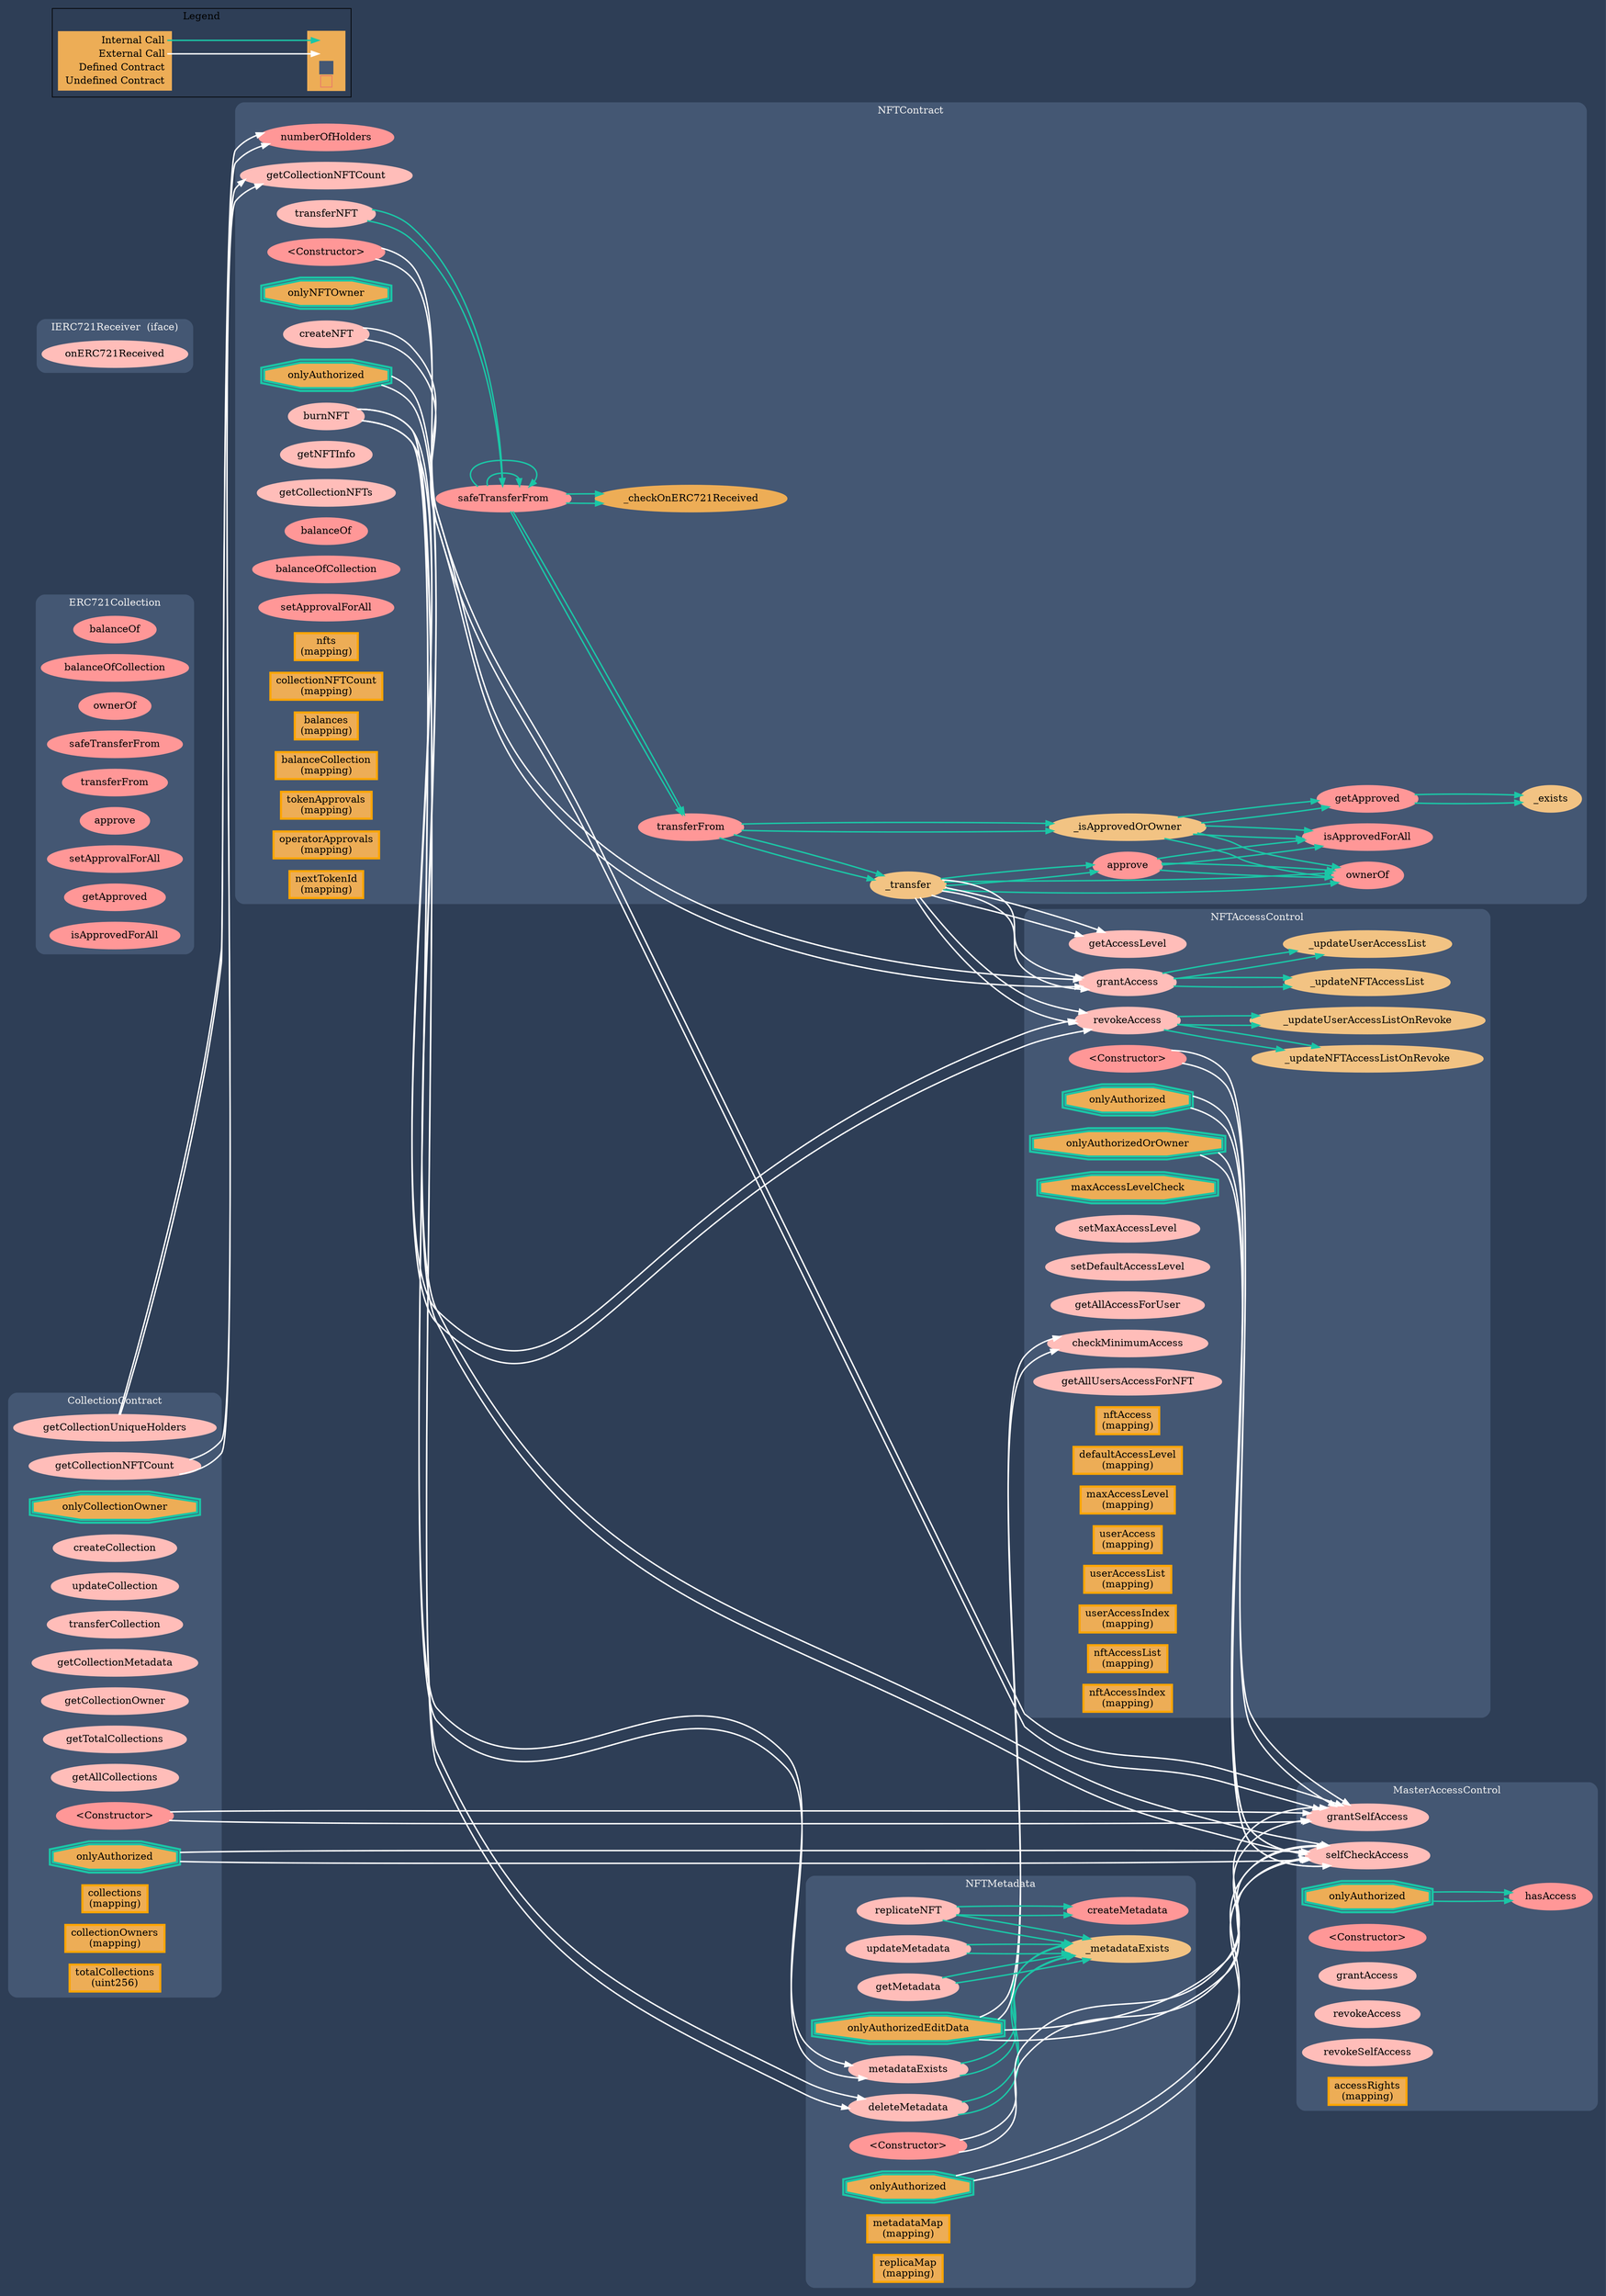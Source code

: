 digraph G {
  graph [ ratio = "auto", page = "100", compound =true, bgcolor = "#2e3e56" ];
  node [ style = "filled", fillcolor = "#edad56", color = "#edad56", penwidth =3 ];
  edge [ color = "#fcfcfc", penwidth =2, fontname = "helvetica Neue Ultra Light" ];



subgraph "clusterCollectionContract" {
  graph [ label = "CollectionContract", color = "#445773", fontcolor = "#f0f0f0", style = "rounded", bgcolor = "#445773" ];
  "CollectionContract.<Constructor>" [ label = "<Constructor>", color = "#FF9797", fillcolor = "#FF9797" ];
  "CollectionContract.onlyAuthorized" [ label = "onlyAuthorized", color = "#1bc6a6", shape =doubleoctagon ];
  "CollectionContract.onlyCollectionOwner" [ label = "onlyCollectionOwner", color = "#1bc6a6", shape =doubleoctagon ];
  "CollectionContract.createCollection" [ label = "createCollection", color = "#ffbdb9", fillcolor = "#ffbdb9" ];
  "CollectionContract.updateCollection" [ label = "updateCollection", color = "#ffbdb9", fillcolor = "#ffbdb9" ];
  "CollectionContract.transferCollection" [ label = "transferCollection", color = "#ffbdb9", fillcolor = "#ffbdb9" ];
  "CollectionContract.getCollectionMetadata" [ label = "getCollectionMetadata", color = "#ffbdb9", fillcolor = "#ffbdb9" ];
  "CollectionContract.getCollectionOwner" [ label = "getCollectionOwner", color = "#ffbdb9", fillcolor = "#ffbdb9" ];
  "CollectionContract.getTotalCollections" [ label = "getTotalCollections", color = "#ffbdb9", fillcolor = "#ffbdb9" ];
  "CollectionContract.getAllCollections" [ label = "getAllCollections", color = "#ffbdb9", fillcolor = "#ffbdb9" ];
  "CollectionContract.getCollectionNFTCount" [ label = "getCollectionNFTCount", color = "#ffbdb9", fillcolor = "#ffbdb9" ];
  "CollectionContract.getCollectionUniqueHolders" [ label = "getCollectionUniqueHolders", color = "#ffbdb9", fillcolor = "#ffbdb9" ];

"CollectionContract.collections" [ label = "collections\n(mapping)", shape = "rectangle", color = "#FFA500" ];
"CollectionContract.collectionOwners" [ label = "collectionOwners\n(mapping)", shape = "rectangle", color = "#FFA500" ];
"CollectionContract.totalCollections" [ label = "totalCollections\n(uint256)", shape = "rectangle", color = "#FFA500" ];

}

subgraph "clusterMasterAccessControl" {
  graph [ label = "MasterAccessControl", color = "#445773", fontcolor = "#f0f0f0", style = "rounded", bgcolor = "#445773" ];
  "MasterAccessControl.grantSelfAccess" [ label = "grantSelfAccess", color = "#ffbdb9", fillcolor = "#ffbdb9" ];
  "MasterAccessControl.selfCheckAccess" [ label = "selfCheckAccess", color = "#ffbdb9", fillcolor = "#ffbdb9" ];
  "MasterAccessControl.onlyAuthorized" [ label = "onlyAuthorized", color = "#1bc6a6", shape =doubleoctagon ];
  "MasterAccessControl.<Constructor>" [ label = "<Constructor>", color = "#FF9797", fillcolor = "#FF9797" ];
  "MasterAccessControl.grantAccess" [ label = "grantAccess", color = "#ffbdb9", fillcolor = "#ffbdb9" ];
  "MasterAccessControl.revokeAccess" [ label = "revokeAccess", color = "#ffbdb9", fillcolor = "#ffbdb9" ];
  "MasterAccessControl.revokeSelfAccess" [ label = "revokeSelfAccess", color = "#ffbdb9", fillcolor = "#ffbdb9" ];
  "MasterAccessControl.hasAccess" [ label = "hasAccess", color = "#FF9797", fillcolor = "#FF9797" ];

  "MasterAccessControl.accessRights" [ label = "accessRights\n(mapping)", shape = "rectangle", color = "#FFA500" ];
}

subgraph "clusterERC721Collection" {
  graph [ label = "ERC721Collection", color = "#445773", fontcolor = "#f0f0f0", style = "rounded", bgcolor = "#445773" ];
  "ERC721Collection.balanceOf" [ label = "balanceOf", color = "#FF9797", fillcolor = "#FF9797" ];
  "ERC721Collection.balanceOfCollection" [ label = "balanceOfCollection", color = "#FF9797", fillcolor = "#FF9797" ];
  "ERC721Collection.ownerOf" [ label = "ownerOf", color = "#FF9797", fillcolor = "#FF9797" ];
  "ERC721Collection.safeTransferFrom" [ label = "safeTransferFrom", color = "#FF9797", fillcolor = "#FF9797" ];
  "ERC721Collection.transferFrom" [ label = "transferFrom", color = "#FF9797", fillcolor = "#FF9797" ];
  "ERC721Collection.approve" [ label = "approve", color = "#FF9797", fillcolor = "#FF9797" ];
  "ERC721Collection.setApprovalForAll" [ label = "setApprovalForAll", color = "#FF9797", fillcolor = "#FF9797" ];
  "ERC721Collection.getApproved" [ label = "getApproved", color = "#FF9797", fillcolor = "#FF9797" ];
  "ERC721Collection.isApprovedForAll" [ label = "isApprovedForAll", color = "#FF9797", fillcolor = "#FF9797" ];



}

subgraph "clusterNFTContract" {
  graph [ label = "NFTContract", color = "#445773", fontcolor = "#f0f0f0", style = "rounded", bgcolor = "#445773" ];
  "NFTContract.getCollectionNFTCount" [ label = "getCollectionNFTCount", color = "#ffbdb9", fillcolor = "#ffbdb9" ];
  "NFTContract.numberOfHolders" [ label = "numberOfHolders", color = "#FF9797", fillcolor = "#FF9797" ];
  "NFTContract.<Constructor>" [ label = "<Constructor>", color = "#FF9797", fillcolor = "#FF9797" ];
  "NFTContract.onlyAuthorized" [ label = "onlyAuthorized", color = "#1bc6a6", shape =doubleoctagon ];
  "NFTContract.onlyNFTOwner" [ label = "onlyNFTOwner", color = "#1bc6a6", shape =doubleoctagon ];
  "NFTContract.createNFT" [ label = "createNFT", color = "#ffbdb9", fillcolor = "#ffbdb9" ];
  "NFTContract.burnNFT" [ label = "burnNFT", color = "#ffbdb9", fillcolor = "#ffbdb9" ];
  "NFTContract.transferNFT" [ label = "transferNFT", color = "#ffbdb9", fillcolor = "#ffbdb9" ];
  "NFTContract.getNFTInfo" [ label = "getNFTInfo", color = "#ffbdb9", fillcolor = "#ffbdb9" ];
  "NFTContract.getCollectionNFTs" [ label = "getCollectionNFTs", color = "#ffbdb9", fillcolor = "#ffbdb9" ];
  "NFTContract.balanceOf" [ label = "balanceOf", color = "#FF9797", fillcolor = "#FF9797" ];
  "NFTContract.balanceOfCollection" [ label = "balanceOfCollection", color = "#FF9797", fillcolor = "#FF9797" ];
  "NFTContract.ownerOf" [ label = "ownerOf", color = "#FF9797", fillcolor = "#FF9797" ];
  "NFTContract.safeTransferFrom" [ label = "safeTransferFrom", color = "#FF9797", fillcolor = "#FF9797" ];
  "NFTContract.transferFrom" [ label = "transferFrom", color = "#FF9797", fillcolor = "#FF9797" ];
  "NFTContract.approve" [ label = "approve", color = "#FF9797", fillcolor = "#FF9797" ];
  "NFTContract.setApprovalForAll" [ label = "setApprovalForAll", color = "#FF9797", fillcolor = "#FF9797" ];
  "NFTContract.getApproved" [ label = "getApproved", color = "#FF9797", fillcolor = "#FF9797" ];
  "NFTContract.isApprovedForAll" [ label = "isApprovedForAll", color = "#FF9797", fillcolor = "#FF9797" ];
  "NFTContract._exists" [ label = "_exists", color = "#f2c383", fillcolor = "#f2c383" ];
  "NFTContract._isApprovedOrOwner" [ label = "_isApprovedOrOwner", color = "#f2c383", fillcolor = "#f2c383" ];
  "NFTContract._transfer" [ label = "_transfer", color = "#f2c383", fillcolor = "#f2c383" ];
  "NFTContract._checkOnERC721Received" [ label = "_checkOnERC721Received", color = "#edad56", fillcolor = "#edad56" ];


    "NFTContract.nfts" [ label = "nfts\n(mapping)", shape = "rectangle", color = "#FFA500" ];
"NFTContract.collectionNFTCount" [ label = "collectionNFTCount\n(mapping)", shape = "rectangle", color = "#FFA500" ];
"NFTContract.balances" [ label = "balances\n(mapping)", shape = "rectangle", color = "#FFA500" ];
"NFTContract.balanceCollection" [ label = "balanceCollection\n(mapping)", shape = "rectangle", color = "#FFA500" ];
"NFTContract.tokenApprovals" [ label = "tokenApprovals\n(mapping)", shape = "rectangle", color = "#FFA500" ];
"NFTContract.operatorApprovals" [ label = "operatorApprovals\n(mapping)", shape = "rectangle", color = "#FFA500" ];
"NFTContract.nextTokenId" [ label = "nextTokenId\n(mapping)", shape = "rectangle", color = "#FFA500" ];
}

subgraph "clusterIERC721Receiver" {
  graph [ label = "IERC721Receiver  (iface)", color = "#445773", fontcolor = "#f0f0f0", style = "rounded", bgcolor = "#445773" ];
  "IERC721Receiver.onERC721Received" [ label = "onERC721Received", color = "#ffbdb9", fillcolor = "#ffbdb9" ];
}

subgraph "clusterNFTAccessControl" {
  graph [ label = "NFTAccessControl", color = "#445773", fontcolor = "#f0f0f0", style = "rounded", bgcolor = "#445773" ];
  "NFTAccessControl.grantAccess" [ label = "grantAccess", color = "#ffbdb9", fillcolor = "#ffbdb9" ];
  "NFTAccessControl.revokeAccess" [ label = "revokeAccess", color = "#ffbdb9", fillcolor = "#ffbdb9" ];
  "NFTAccessControl.getAccessLevel" [ label = "getAccessLevel", color = "#ffbdb9", fillcolor = "#ffbdb9" ];
  "NFTAccessControl.<Constructor>" [ label = "<Constructor>", color = "#FF9797", fillcolor = "#FF9797" ];
  "NFTAccessControl.onlyAuthorized" [ label = "onlyAuthorized", color = "#1bc6a6", shape =doubleoctagon ];
  "NFTAccessControl.onlyAuthorizedOrOwner" [ label = "onlyAuthorizedOrOwner", color = "#1bc6a6", shape =doubleoctagon ];
  "NFTAccessControl.maxAccessLevelCheck" [ label = "maxAccessLevelCheck", color = "#1bc6a6", shape =doubleoctagon ];
  "NFTAccessControl.setMaxAccessLevel" [ label = "setMaxAccessLevel", color = "#ffbdb9", fillcolor = "#ffbdb9" ];
  "NFTAccessControl.setDefaultAccessLevel" [ label = "setDefaultAccessLevel", color = "#ffbdb9", fillcolor = "#ffbdb9" ];
  "NFTAccessControl._updateUserAccessList" [ label = "_updateUserAccessList", color = "#f2c383", fillcolor = "#f2c383" ];
  "NFTAccessControl._updateNFTAccessList" [ label = "_updateNFTAccessList", color = "#f2c383", fillcolor = "#f2c383" ];
  "NFTAccessControl._updateUserAccessListOnRevoke" [ label = "_updateUserAccessListOnRevoke", color = "#f2c383", fillcolor = "#f2c383" ];
  "NFTAccessControl._updateNFTAccessListOnRevoke" [ label = "_updateNFTAccessListOnRevoke", color = "#f2c383", fillcolor = "#f2c383" ];
  "NFTAccessControl.getAllAccessForUser" [ label = "getAllAccessForUser", color = "#ffbdb9", fillcolor = "#ffbdb9" ];
  "NFTAccessControl.checkMinimumAccess" [ label = "checkMinimumAccess", color = "#ffbdb9", fillcolor = "#ffbdb9" ];
  "NFTAccessControl.getAllUsersAccessForNFT" [ label = "getAllUsersAccessForNFT", color = "#ffbdb9", fillcolor = "#ffbdb9" ];



  "NFTAccessControl.nftAccess" [ label = "nftAccess\n(mapping)", shape = "rectangle", color = "#FFA500" ];
"NFTAccessControl.defaultAccessLevel" [ label = "defaultAccessLevel\n(mapping)", shape = "rectangle", color = "#FFA500" ];
"NFTAccessControl.maxAccessLevel" [ label = "maxAccessLevel\n(mapping)", shape = "rectangle", color = "#FFA500" ];
"NFTAccessControl.userAccess" [ label = "userAccess\n(mapping)", shape = "rectangle", color = "#FFA500" ];
"NFTAccessControl.userAccessList" [ label = "userAccessList\n(mapping)", shape = "rectangle", color = "#FFA500" ];
"NFTAccessControl.userAccessIndex" [ label = "userAccessIndex\n(mapping)", shape = "rectangle", color = "#FFA500" ];
"NFTAccessControl.nftAccessList" [ label = "nftAccessList\n(mapping)", shape = "rectangle", color = "#FFA500" ];
"NFTAccessControl.nftAccessIndex" [ label = "nftAccessIndex\n(mapping)", shape = "rectangle", color = "#FFA500" ];
}

subgraph "clusterNFTMetadata" {
  graph [ label = "NFTMetadata", color = "#445773", fontcolor = "#f0f0f0", style = "rounded", bgcolor = "#445773" ];
  "NFTMetadata.metadataExists" [ label = "metadataExists", color = "#ffbdb9", fillcolor = "#ffbdb9" ];
  "NFTMetadata.deleteMetadata" [ label = "deleteMetadata", color = "#ffbdb9", fillcolor = "#ffbdb9" ];
  "NFTMetadata.<Constructor>" [ label = "<Constructor>", color = "#FF9797", fillcolor = "#FF9797" ];
  "NFTMetadata.onlyAuthorized" [ label = "onlyAuthorized", color = "#1bc6a6", shape =doubleoctagon ];
  "NFTMetadata.onlyAuthorizedEditData" [ label = "onlyAuthorizedEditData", color = "#1bc6a6", shape =doubleoctagon ];
  "NFTMetadata.createMetadata" [ label = "createMetadata", color = "#FF9797", fillcolor = "#FF9797" ];
  "NFTMetadata.replicateNFT" [ label = "replicateNFT", color = "#ffbdb9", fillcolor = "#ffbdb9" ];
  "NFTMetadata.updateMetadata" [ label = "updateMetadata", color = "#ffbdb9", fillcolor = "#ffbdb9" ];
  "NFTMetadata.getMetadata" [ label = "getMetadata", color = "#ffbdb9", fillcolor = "#ffbdb9" ];
  "NFTMetadata._metadataExists" [ label = "_metadataExists", color = "#f2c383", fillcolor = "#f2c383" ];

  "NFTMetadata.metadataMap" [ label = "metadataMap\n(mapping)", shape = "rectangle", color = "#FFA500" ];
"NFTMetadata.replicaMap" [ label = "replicaMap\n(mapping)", shape = "rectangle", color = "#FFA500" ];
}

  "CollectionContract.<Constructor>";
  "MasterAccessControl.grantSelfAccess";
  "CollectionContract.onlyAuthorized";
  "MasterAccessControl.selfCheckAccess";
  "CollectionContract.getCollectionNFTCount";
  "NFTContract.getCollectionNFTCount";
  "CollectionContract.getCollectionUniqueHolders";
  "NFTContract.numberOfHolders";
  "MasterAccessControl.onlyAuthorized";
  "MasterAccessControl.hasAccess";
  "NFTContract.<Constructor>";
  "NFTContract.onlyAuthorized";
  "NFTContract.createNFT";
  "NFTAccessControl.grantAccess";
  "NFTContract.burnNFT";
  "NFTMetadata.metadataExists";
  "NFTMetadata.deleteMetadata";
  "NFTAccessControl.revokeAccess";
  "NFTContract.transferNFT";
  "NFTContract.safeTransferFrom";
  "NFTContract.transferFrom";
  "NFTContract._checkOnERC721Received";
  "NFTContract._isApprovedOrOwner";
  "NFTContract._transfer";
  "NFTContract.approve";
  "NFTContract.ownerOf";
  "NFTContract.isApprovedForAll";
  "NFTContract.getApproved";
  "NFTContract._exists";
  "NFTAccessControl.getAccessLevel";
  "NFTAccessControl.<Constructor>";
  "NFTAccessControl.onlyAuthorized";
  "NFTAccessControl.onlyAuthorizedOrOwner";
  "NFTAccessControl._updateUserAccessList";
  "NFTAccessControl._updateNFTAccessList";
  "NFTAccessControl._updateUserAccessListOnRevoke";
  "NFTAccessControl._updateNFTAccessListOnRevoke";
  "NFTMetadata.<Constructor>";
  "NFTMetadata.onlyAuthorized";
  "NFTMetadata.onlyAuthorizedEditData";
  "NFTAccessControl.checkMinimumAccess";
  "NFTMetadata.replicateNFT";
  "NFTMetadata._metadataExists";
  "NFTMetadata.createMetadata";
  "NFTMetadata.updateMetadata";
  "NFTMetadata.getMetadata";
  "CollectionContract.<Constructor>" -> "MasterAccessControl.grantSelfAccess" [ color = "white" ];
  "CollectionContract.onlyAuthorized" -> "MasterAccessControl.selfCheckAccess" [ color = "white" ];
  "CollectionContract.getCollectionNFTCount" -> "NFTContract.getCollectionNFTCount" [ color = "white" ];
  "CollectionContract.getCollectionUniqueHolders" -> "NFTContract.numberOfHolders" [ color = "white" ];
  "MasterAccessControl.onlyAuthorized" -> "MasterAccessControl.hasAccess" [ color = "#1bc6a6" ];
  "NFTContract.<Constructor>" -> "MasterAccessControl.grantSelfAccess" [ color = "white" ];
  "NFTContract.onlyAuthorized" -> "MasterAccessControl.selfCheckAccess" [ color = "white" ];
  "NFTContract.createNFT" -> "NFTAccessControl.grantAccess" [ color = "white" ];
  "NFTContract.burnNFT" -> "NFTMetadata.metadataExists" [ color = "white" ];
  "NFTContract.burnNFT" -> "NFTMetadata.deleteMetadata" [ color = "white" ];
  "NFTContract.burnNFT" -> "NFTAccessControl.revokeAccess" [ color = "white" ];
  "NFTContract.transferNFT" -> "NFTContract.safeTransferFrom" [ color = "#1bc6a6" ];
  "NFTContract.safeTransferFrom" -> "NFTContract.transferFrom" [ color = "#1bc6a6" ];
  "NFTContract.safeTransferFrom" -> "NFTContract._checkOnERC721Received" [ color = "#1bc6a6" ];
  "NFTContract.safeTransferFrom" -> "NFTContract.safeTransferFrom" [ color = "#1bc6a6" ];
  "NFTContract.transferFrom" -> "NFTContract._isApprovedOrOwner" [ color = "#1bc6a6" ];
  "NFTContract.transferFrom" -> "NFTContract._transfer" [ color = "#1bc6a6" ];
  "NFTContract.approve" -> "NFTContract.ownerOf" [ color = "#1bc6a6" ];
  "NFTContract.approve" -> "NFTContract.isApprovedForAll" [ color = "#1bc6a6" ];
  "NFTContract.getApproved" -> "NFTContract._exists" [ color = "#1bc6a6" ];
  "NFTContract._isApprovedOrOwner" -> "NFTContract.ownerOf" [ color = "#1bc6a6" ];
  "NFTContract._isApprovedOrOwner" -> "NFTContract.getApproved" [ color = "#1bc6a6" ];
  "NFTContract._isApprovedOrOwner" -> "NFTContract.isApprovedForAll" [ color = "#1bc6a6" ];
  "NFTContract._transfer" -> "NFTContract.ownerOf" [ color = "#1bc6a6" ];
  "NFTContract._transfer" -> "NFTContract.approve" [ color = "#1bc6a6" ];
  "NFTContract._transfer" -> "NFTAccessControl.getAccessLevel" [ color = "white" ];
  "NFTContract._transfer" -> "NFTAccessControl.revokeAccess" [ color = "white" ];
  "NFTContract._transfer" -> "NFTAccessControl.grantAccess" [ color = "white" ];
  "NFTAccessControl.<Constructor>" -> "MasterAccessControl.grantSelfAccess" [ color = "white" ];
  "NFTAccessControl.onlyAuthorized" -> "MasterAccessControl.selfCheckAccess" [ color = "white" ];
  "NFTAccessControl.onlyAuthorizedOrOwner" -> "MasterAccessControl.selfCheckAccess" [ color = "white" ];
  "NFTAccessControl.grantAccess" -> "NFTAccessControl._updateUserAccessList" [ color = "#1bc6a6" ];
  "NFTAccessControl.grantAccess" -> "NFTAccessControl._updateNFTAccessList" [ color = "#1bc6a6" ];
  "NFTAccessControl.revokeAccess" -> "NFTAccessControl._updateUserAccessListOnRevoke" [ color = "#1bc6a6" ];
  "NFTAccessControl.revokeAccess" -> "NFTAccessControl._updateNFTAccessListOnRevoke" [ color = "#1bc6a6" ];
  "NFTMetadata.<Constructor>" -> "MasterAccessControl.grantSelfAccess" [ color = "white" ];
  "NFTMetadata.onlyAuthorized" -> "MasterAccessControl.selfCheckAccess" [ color = "white" ];
  "NFTMetadata.onlyAuthorizedEditData" -> "NFTAccessControl.checkMinimumAccess" [ color = "white" ];
  "NFTMetadata.onlyAuthorizedEditData" -> "MasterAccessControl.selfCheckAccess" [ color = "white" ];
  "NFTMetadata.replicateNFT" -> "NFTMetadata._metadataExists" [ color = "#1bc6a6" ];
  "NFTMetadata.replicateNFT" -> "NFTMetadata.createMetadata" [ color = "#1bc6a6" ];
  "NFTMetadata.updateMetadata" -> "NFTMetadata._metadataExists" [ color = "#1bc6a6" ];
  "NFTMetadata.deleteMetadata" -> "NFTMetadata._metadataExists" [ color = "#1bc6a6" ];
  "NFTMetadata.getMetadata" -> "NFTMetadata._metadataExists" [ color = "#1bc6a6" ];
  "NFTMetadata.metadataExists" -> "NFTMetadata._metadataExists" [ color = "#1bc6a6" ];
  "NFTAccessControl.<Constructor>" -> "MasterAccessControl.grantSelfAccess" [ color = "white" ];
  "NFTAccessControl.onlyAuthorized" -> "MasterAccessControl.selfCheckAccess" [ color = "white" ];
  "NFTAccessControl.onlyAuthorizedOrOwner" -> "MasterAccessControl.selfCheckAccess" [ color = "white" ];
  "NFTAccessControl.grantAccess" -> "NFTAccessControl._updateUserAccessList" [ color = "#1bc6a6" ];
  "NFTAccessControl.grantAccess" -> "NFTAccessControl._updateNFTAccessList" [ color = "#1bc6a6" ];
  "NFTAccessControl.revokeAccess" -> "NFTAccessControl._updateUserAccessListOnRevoke" [ color = "#1bc6a6" ];
  "NFTAccessControl.revokeAccess" -> "NFTAccessControl._updateNFTAccessListOnRevoke" [ color = "#1bc6a6" ];
  "NFTContract.<Constructor>" -> "MasterAccessControl.grantSelfAccess" [ color = "white" ];
  "NFTContract.onlyAuthorized" -> "MasterAccessControl.selfCheckAccess" [ color = "white" ];
  "NFTContract.createNFT" -> "NFTAccessControl.grantAccess" [ color = "white" ];
  "NFTContract.burnNFT" -> "NFTMetadata.metadataExists" [ color = "white" ];
  "NFTContract.burnNFT" -> "NFTMetadata.deleteMetadata" [ color = "white" ];
  "NFTContract.burnNFT" -> "NFTAccessControl.revokeAccess" [ color = "white" ];
  "NFTContract.transferNFT" -> "NFTContract.safeTransferFrom" [ color = "#1bc6a6" ];
  "NFTContract.safeTransferFrom" -> "NFTContract.transferFrom" [ color = "#1bc6a6" ];
  "NFTContract.safeTransferFrom" -> "NFTContract._checkOnERC721Received" [ color = "#1bc6a6" ];
  "NFTContract.safeTransferFrom" -> "NFTContract.safeTransferFrom" [ color = "#1bc6a6" ];
  "NFTContract.transferFrom" -> "NFTContract._isApprovedOrOwner" [ color = "#1bc6a6" ];
  "NFTContract.transferFrom" -> "NFTContract._transfer" [ color = "#1bc6a6" ];
  "NFTContract.approve" -> "NFTContract.ownerOf" [ color = "#1bc6a6" ];
  "NFTContract.approve" -> "NFTContract.isApprovedForAll" [ color = "#1bc6a6" ];
  "NFTContract.getApproved" -> "NFTContract._exists" [ color = "#1bc6a6" ];
  "NFTContract._isApprovedOrOwner" -> "NFTContract.ownerOf" [ color = "#1bc6a6" ];
  "NFTContract._isApprovedOrOwner" -> "NFTContract.getApproved" [ color = "#1bc6a6" ];
  "NFTContract._isApprovedOrOwner" -> "NFTContract.isApprovedForAll" [ color = "#1bc6a6" ];
  "NFTContract._transfer" -> "NFTContract.ownerOf" [ color = "#1bc6a6" ];
  "NFTContract._transfer" -> "NFTContract.approve" [ color = "#1bc6a6" ];
  "NFTContract._transfer" -> "NFTAccessControl.getAccessLevel" [ color = "white" ];
  "NFTContract._transfer" -> "NFTAccessControl.revokeAccess" [ color = "white" ];
  "NFTContract._transfer" -> "NFTAccessControl.grantAccess" [ color = "white" ];
  "MasterAccessControl.onlyAuthorized" -> "MasterAccessControl.hasAccess" [ color = "#1bc6a6" ];
  "CollectionContract.<Constructor>" -> "MasterAccessControl.grantSelfAccess" [ color = "white" ];
  "CollectionContract.onlyAuthorized" -> "MasterAccessControl.selfCheckAccess" [ color = "white" ];
  "CollectionContract.getCollectionNFTCount" -> "NFTContract.getCollectionNFTCount" [ color = "white" ];
  "CollectionContract.getCollectionUniqueHolders" -> "NFTContract.numberOfHolders" [ color = "white" ];
  "NFTMetadata.<Constructor>" -> "MasterAccessControl.grantSelfAccess" [ color = "white" ];
  "NFTMetadata.onlyAuthorized" -> "MasterAccessControl.selfCheckAccess" [ color = "white" ];
  "NFTMetadata.onlyAuthorizedEditData" -> "NFTAccessControl.checkMinimumAccess" [ color = "white" ];
  "NFTMetadata.onlyAuthorizedEditData" -> "MasterAccessControl.selfCheckAccess" [ color = "white" ];
  "NFTMetadata.replicateNFT" -> "NFTMetadata._metadataExists" [ color = "#1bc6a6" ];
  "NFTMetadata.replicateNFT" -> "NFTMetadata.createMetadata" [ color = "#1bc6a6" ];
  "NFTMetadata.updateMetadata" -> "NFTMetadata._metadataExists" [ color = "#1bc6a6" ];
  "NFTMetadata.deleteMetadata" -> "NFTMetadata._metadataExists" [ color = "#1bc6a6" ];
  "NFTMetadata.getMetadata" -> "NFTMetadata._metadataExists" [ color = "#1bc6a6" ];
  "NFTMetadata.metadataExists" -> "NFTMetadata._metadataExists" [ color = "#1bc6a6" ];


rankdir=LR
node [shape=plaintext]
subgraph cluster_01 { 
label = "Legend";
key [label=<<table border="0" cellpadding="2" cellspacing="0" cellborder="0">
  <tr><td align="right" port="i1">Internal Call</td></tr>
  <tr><td align="right" port="i2">External Call</td></tr>
  <tr><td align="right" port="i3">Defined Contract</td></tr>
  <tr><td align="right" port="i4">Undefined Contract</td></tr>
  </table>>]
key2 [label=<<table border="0" cellpadding="2" cellspacing="0" cellborder="0">
  <tr><td port="i1">&nbsp;&nbsp;&nbsp;</td></tr>
  <tr><td port="i2">&nbsp;&nbsp;&nbsp;</td></tr>
  <tr><td port="i3" bgcolor="#445773">&nbsp;&nbsp;&nbsp;</td></tr>
  <tr><td port="i4">
    <table border="1" cellborder="0" cellspacing="0" cellpadding="7" color="#e8726d">
      <tr>
       <td></td>
      </tr>
     </table>
  </td></tr>
  </table>>]
key:i1:e -> key2:i1:w [color="#1bc6a6"]
key:i2:e -> key2:i2:w [color="white"]
}
}
